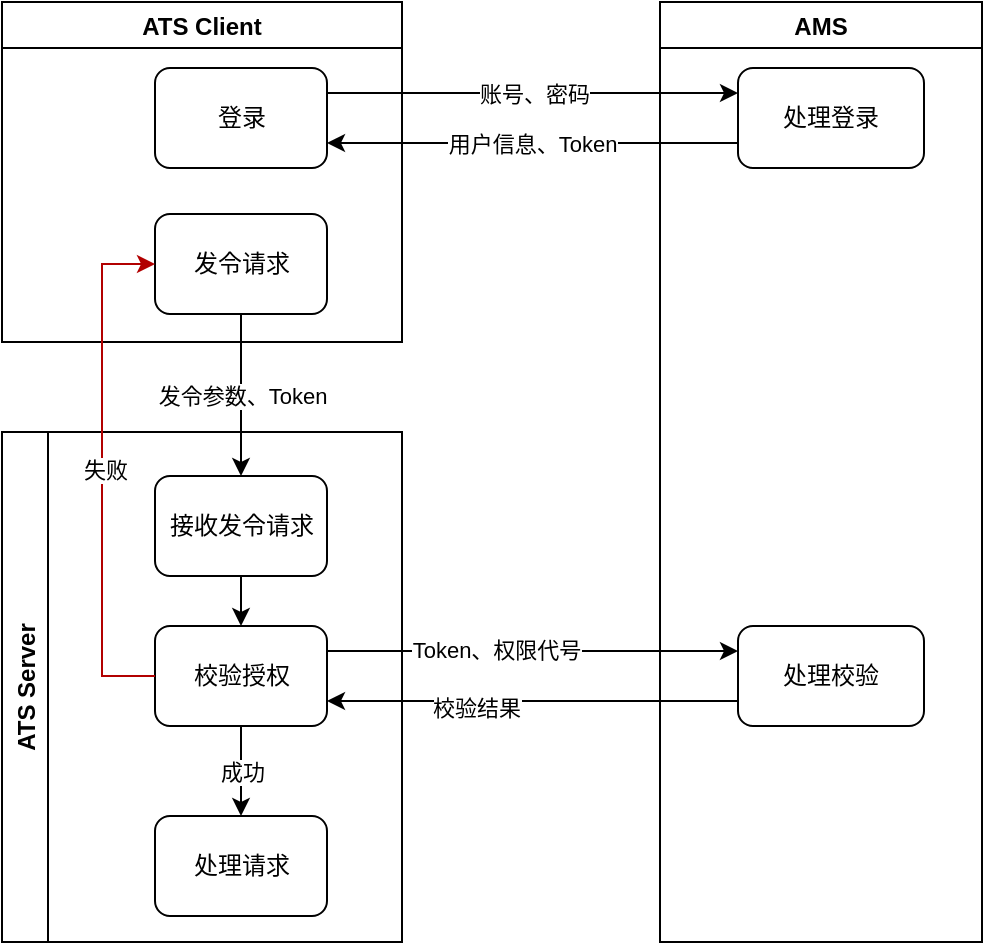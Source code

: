 <mxfile version="17.1.3" type="github">
  <diagram id="XbOKaqfH4eZdRzvgGnbF" name="Page-1">
    <mxGraphModel dx="1038" dy="547" grid="1" gridSize="10" guides="1" tooltips="1" connect="1" arrows="1" fold="1" page="1" pageScale="1" pageWidth="827" pageHeight="1169" math="0" shadow="0">
      <root>
        <mxCell id="0" />
        <mxCell id="1" parent="0" />
        <mxCell id="rXvFDF5TVlSO3VW0NlAG-10" value="ATS Server" style="swimlane;horizontal=0;" vertex="1" parent="1">
          <mxGeometry x="40" y="235" width="200" height="255" as="geometry">
            <mxRectangle x="340" y="130" width="30" height="80" as="alternateBounds" />
          </mxGeometry>
        </mxCell>
        <mxCell id="rXvFDF5TVlSO3VW0NlAG-57" style="edgeStyle=orthogonalEdgeStyle;rounded=0;orthogonalLoop=1;jettySize=auto;html=1;exitX=0.5;exitY=1;exitDx=0;exitDy=0;entryX=0.5;entryY=0;entryDx=0;entryDy=0;" edge="1" parent="rXvFDF5TVlSO3VW0NlAG-10" source="rXvFDF5TVlSO3VW0NlAG-26" target="rXvFDF5TVlSO3VW0NlAG-36">
          <mxGeometry relative="1" as="geometry" />
        </mxCell>
        <mxCell id="rXvFDF5TVlSO3VW0NlAG-26" value="接收发令请求" style="rounded=1;whiteSpace=wrap;html=1;" vertex="1" parent="rXvFDF5TVlSO3VW0NlAG-10">
          <mxGeometry x="76.5" y="22" width="86" height="50" as="geometry" />
        </mxCell>
        <mxCell id="rXvFDF5TVlSO3VW0NlAG-62" value="成功" style="edgeStyle=orthogonalEdgeStyle;rounded=0;orthogonalLoop=1;jettySize=auto;html=1;exitX=0.5;exitY=1;exitDx=0;exitDy=0;entryX=0.5;entryY=0;entryDx=0;entryDy=0;" edge="1" parent="rXvFDF5TVlSO3VW0NlAG-10" source="rXvFDF5TVlSO3VW0NlAG-36" target="rXvFDF5TVlSO3VW0NlAG-48">
          <mxGeometry relative="1" as="geometry" />
        </mxCell>
        <mxCell id="rXvFDF5TVlSO3VW0NlAG-36" value="校验授权" style="rounded=1;whiteSpace=wrap;html=1;" vertex="1" parent="rXvFDF5TVlSO3VW0NlAG-10">
          <mxGeometry x="76.5" y="97" width="86" height="50" as="geometry" />
        </mxCell>
        <mxCell id="rXvFDF5TVlSO3VW0NlAG-48" value="处理请求" style="rounded=1;whiteSpace=wrap;html=1;" vertex="1" parent="rXvFDF5TVlSO3VW0NlAG-10">
          <mxGeometry x="76.5" y="192" width="86" height="50" as="geometry" />
        </mxCell>
        <mxCell id="rXvFDF5TVlSO3VW0NlAG-14" value="AMS" style="swimlane;" vertex="1" parent="1">
          <mxGeometry x="369" y="20" width="161" height="470" as="geometry" />
        </mxCell>
        <mxCell id="rXvFDF5TVlSO3VW0NlAG-39" value="处理校验" style="rounded=1;whiteSpace=wrap;html=1;" vertex="1" parent="rXvFDF5TVlSO3VW0NlAG-14">
          <mxGeometry x="39" y="312" width="93" height="50" as="geometry" />
        </mxCell>
        <mxCell id="rXvFDF5TVlSO3VW0NlAG-52" value="处理登录" style="rounded=1;whiteSpace=wrap;html=1;" vertex="1" parent="rXvFDF5TVlSO3VW0NlAG-14">
          <mxGeometry x="39" y="33" width="93" height="50" as="geometry" />
        </mxCell>
        <mxCell id="rXvFDF5TVlSO3VW0NlAG-40" style="edgeStyle=orthogonalEdgeStyle;rounded=0;orthogonalLoop=1;jettySize=auto;html=1;exitX=1;exitY=0.25;exitDx=0;exitDy=0;entryX=0;entryY=0.25;entryDx=0;entryDy=0;" edge="1" parent="1" source="rXvFDF5TVlSO3VW0NlAG-36" target="rXvFDF5TVlSO3VW0NlAG-39">
          <mxGeometry relative="1" as="geometry" />
        </mxCell>
        <mxCell id="rXvFDF5TVlSO3VW0NlAG-42" value="Token、权限代号" style="edgeLabel;html=1;align=center;verticalAlign=middle;resizable=0;points=[];" vertex="1" connectable="0" parent="rXvFDF5TVlSO3VW0NlAG-40">
          <mxGeometry x="-0.178" y="2" relative="1" as="geometry">
            <mxPoint y="1" as="offset" />
          </mxGeometry>
        </mxCell>
        <mxCell id="rXvFDF5TVlSO3VW0NlAG-50" value="ATS Client" style="swimlane;" vertex="1" parent="1">
          <mxGeometry x="40" y="20" width="200" height="170" as="geometry" />
        </mxCell>
        <mxCell id="rXvFDF5TVlSO3VW0NlAG-51" value="登录" style="rounded=1;whiteSpace=wrap;html=1;" vertex="1" parent="rXvFDF5TVlSO3VW0NlAG-50">
          <mxGeometry x="76.5" y="33" width="86" height="50" as="geometry" />
        </mxCell>
        <mxCell id="rXvFDF5TVlSO3VW0NlAG-55" value="发令请求" style="rounded=1;whiteSpace=wrap;html=1;" vertex="1" parent="rXvFDF5TVlSO3VW0NlAG-50">
          <mxGeometry x="76.5" y="106" width="86" height="50" as="geometry" />
        </mxCell>
        <mxCell id="rXvFDF5TVlSO3VW0NlAG-53" value="账号、密码" style="edgeStyle=orthogonalEdgeStyle;rounded=0;orthogonalLoop=1;jettySize=auto;html=1;exitX=1;exitY=0.25;exitDx=0;exitDy=0;entryX=0;entryY=0.25;entryDx=0;entryDy=0;" edge="1" parent="1" source="rXvFDF5TVlSO3VW0NlAG-51" target="rXvFDF5TVlSO3VW0NlAG-52">
          <mxGeometry relative="1" as="geometry" />
        </mxCell>
        <mxCell id="rXvFDF5TVlSO3VW0NlAG-54" value="用户信息、Token" style="edgeStyle=orthogonalEdgeStyle;rounded=0;orthogonalLoop=1;jettySize=auto;html=1;exitX=0;exitY=0.75;exitDx=0;exitDy=0;entryX=1;entryY=0.75;entryDx=0;entryDy=0;" edge="1" parent="1" source="rXvFDF5TVlSO3VW0NlAG-52" target="rXvFDF5TVlSO3VW0NlAG-51">
          <mxGeometry relative="1" as="geometry" />
        </mxCell>
        <mxCell id="rXvFDF5TVlSO3VW0NlAG-56" value="发令参数、Token" style="edgeStyle=orthogonalEdgeStyle;rounded=0;orthogonalLoop=1;jettySize=auto;html=1;exitX=0.5;exitY=1;exitDx=0;exitDy=0;entryX=0.5;entryY=0;entryDx=0;entryDy=0;" edge="1" parent="1" source="rXvFDF5TVlSO3VW0NlAG-55" target="rXvFDF5TVlSO3VW0NlAG-26">
          <mxGeometry relative="1" as="geometry" />
        </mxCell>
        <mxCell id="rXvFDF5TVlSO3VW0NlAG-60" style="edgeStyle=orthogonalEdgeStyle;rounded=0;orthogonalLoop=1;jettySize=auto;html=1;exitX=0;exitY=0.75;exitDx=0;exitDy=0;entryX=1;entryY=0.75;entryDx=0;entryDy=0;" edge="1" parent="1" source="rXvFDF5TVlSO3VW0NlAG-39" target="rXvFDF5TVlSO3VW0NlAG-36">
          <mxGeometry relative="1" as="geometry" />
        </mxCell>
        <mxCell id="rXvFDF5TVlSO3VW0NlAG-61" value="校验结果" style="edgeLabel;html=1;align=center;verticalAlign=middle;resizable=0;points=[];" vertex="1" connectable="0" parent="rXvFDF5TVlSO3VW0NlAG-60">
          <mxGeometry x="0.276" y="3" relative="1" as="geometry">
            <mxPoint as="offset" />
          </mxGeometry>
        </mxCell>
        <mxCell id="rXvFDF5TVlSO3VW0NlAG-63" value="&amp;nbsp;失败" style="edgeStyle=orthogonalEdgeStyle;rounded=0;orthogonalLoop=1;jettySize=auto;html=1;exitX=0;exitY=0.5;exitDx=0;exitDy=0;entryX=0;entryY=0.5;entryDx=0;entryDy=0;fillColor=#e51400;strokeColor=#B20000;" edge="1" parent="1" source="rXvFDF5TVlSO3VW0NlAG-36" target="rXvFDF5TVlSO3VW0NlAG-55">
          <mxGeometry relative="1" as="geometry">
            <Array as="points">
              <mxPoint x="90" y="357" />
              <mxPoint x="90" y="151" />
            </Array>
          </mxGeometry>
        </mxCell>
      </root>
    </mxGraphModel>
  </diagram>
</mxfile>
